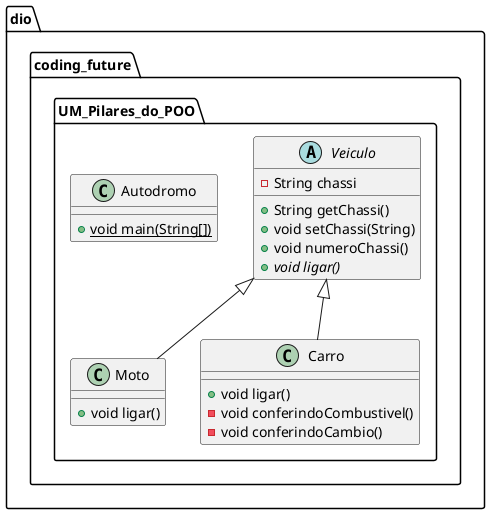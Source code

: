 @startuml
class dio.coding_future.UM_Pilares_do_POO.Moto {
+ void ligar()
}
abstract class dio.coding_future.UM_Pilares_do_POO.Veiculo {
- String chassi
+ String getChassi()
+ void setChassi(String)
+ void numeroChassi()
+ {abstract}void ligar()
}
class dio.coding_future.UM_Pilares_do_POO.Carro {
+ void ligar()
- void conferindoCombustivel()
- void conferindoCambio()
}
class dio.coding_future.UM_Pilares_do_POO.Autodromo {
+ {static} void main(String[])
}


dio.coding_future.UM_Pilares_do_POO.Veiculo <|-- dio.coding_future.UM_Pilares_do_POO.Moto
dio.coding_future.UM_Pilares_do_POO.Veiculo <|-- dio.coding_future.UM_Pilares_do_POO.Carro
@enduml